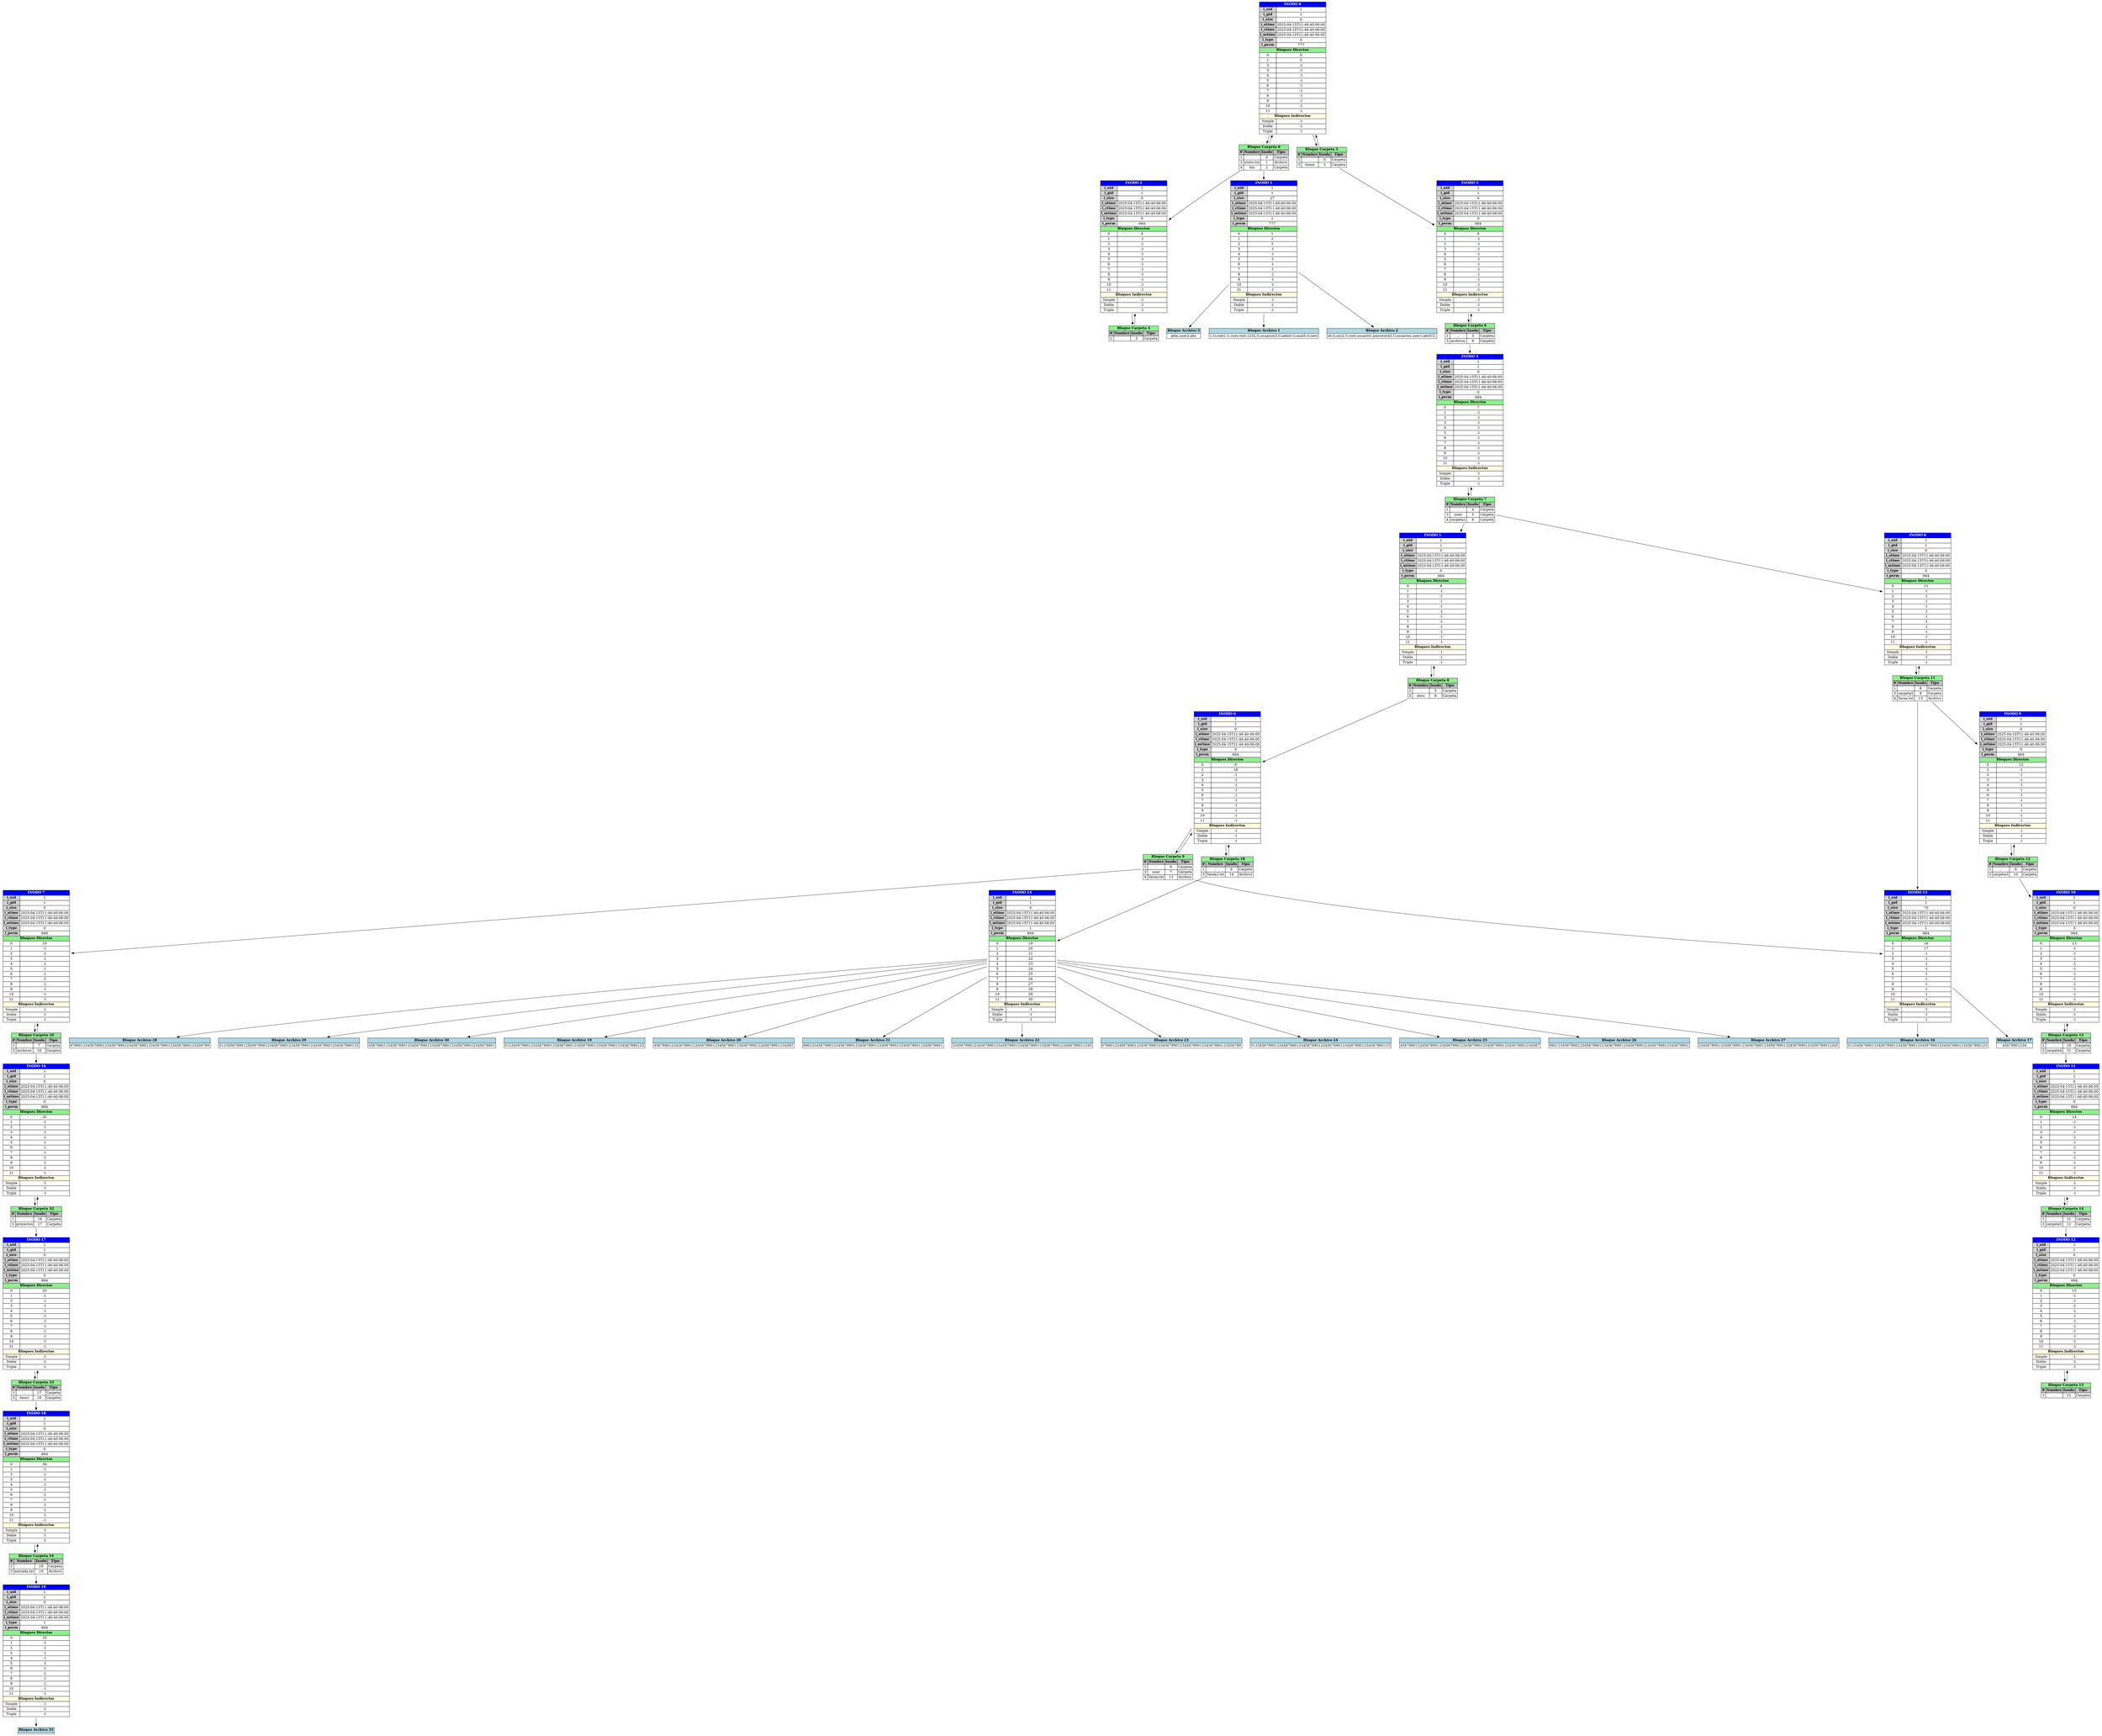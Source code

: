 digraph G {
		rankdir=TB; // Top to bottom layout
		node [shape=plaintext]
	inode0 [label=<
		<table border="0" cellborder="1" cellspacing="0">
			<tr><td colspan="2" bgcolor="blue"><font color="white"><b>INODO 0</b></font></td></tr>
			<tr><td bgcolor="lightgray"><b>i_uid</b></td><td>1</td></tr>
			<tr><td bgcolor="lightgray"><b>i_gid</b></td><td>1</td></tr>
			<tr><td bgcolor="lightgray"><b>i_size</b></td><td>0</td></tr>
			<tr><td bgcolor="lightgray"><b>i_atime</b></td><td>2025-04-15T11:46:40-06:00</td></tr>
			<tr><td bgcolor="lightgray"><b>i_ctime</b></td><td>2025-04-15T11:46:40-06:00</td></tr>
			<tr><td bgcolor="lightgray"><b>i_mtime</b></td><td>2025-04-15T11:46:40-06:00</td></tr>
			<tr><td bgcolor="lightgray"><b>i_type</b></td><td>0</td></tr>
			<tr><td bgcolor="lightgray"><b>i_perm</b></td><td>777</td></tr>
			<tr><td colspan="2" bgcolor="lightgreen"><b>Bloques Directos</b></td></tr>
	<tr><td>0</td><td>0</td></tr><tr><td>1</td><td>5</td></tr><tr><td>2</td><td>-1</td></tr><tr><td>3</td><td>-1</td></tr><tr><td>4</td><td>-1</td></tr><tr><td>5</td><td>-1</td></tr><tr><td>6</td><td>-1</td></tr><tr><td>7</td><td>-1</td></tr><tr><td>8</td><td>-1</td></tr><tr><td>9</td><td>-1</td></tr><tr><td>10</td><td>-1</td></tr><tr><td>11</td><td>-1</td></tr>
			<tr><td colspan="2" bgcolor="lightyellow"><b>Bloques Indirectos</b></td></tr>
			<tr><td>Simple</td><td>-1</td></tr>
			<tr><td>Doble</td><td>-1</td></tr>
			<tr><td>Triple</td><td>-1</td></tr>
		</table>>];
	inode1 [label=<
		<table border="0" cellborder="1" cellspacing="0">
			<tr><td colspan="2" bgcolor="blue"><font color="white"><b>INODO 1</b></font></td></tr>
			<tr><td bgcolor="lightgray"><b>i_uid</b></td><td>1</td></tr>
			<tr><td bgcolor="lightgray"><b>i_gid</b></td><td>1</td></tr>
			<tr><td bgcolor="lightgray"><b>i_size</b></td><td>27</td></tr>
			<tr><td bgcolor="lightgray"><b>i_atime</b></td><td>2025-04-15T11:46:40-06:00</td></tr>
			<tr><td bgcolor="lightgray"><b>i_ctime</b></td><td>2025-04-15T11:46:40-06:00</td></tr>
			<tr><td bgcolor="lightgray"><b>i_mtime</b></td><td>2025-04-15T11:46:40-06:00</td></tr>
			<tr><td bgcolor="lightgray"><b>i_type</b></td><td>1</td></tr>
			<tr><td bgcolor="lightgray"><b>i_perm</b></td><td>777</td></tr>
			<tr><td colspan="2" bgcolor="lightgreen"><b>Bloques Directos</b></td></tr>
	<tr><td>0</td><td>1</td></tr><tr><td>1</td><td>2</td></tr><tr><td>2</td><td>3</td></tr><tr><td>3</td><td>-1</td></tr><tr><td>4</td><td>-1</td></tr><tr><td>5</td><td>-1</td></tr><tr><td>6</td><td>-1</td></tr><tr><td>7</td><td>-1</td></tr><tr><td>8</td><td>-1</td></tr><tr><td>9</td><td>-1</td></tr><tr><td>10</td><td>-1</td></tr><tr><td>11</td><td>-1</td></tr>
			<tr><td colspan="2" bgcolor="lightyellow"><b>Bloques Indirectos</b></td></tr>
			<tr><td>Simple</td><td>-1</td></tr>
			<tr><td>Doble</td><td>-1</td></tr>
			<tr><td>Triple</td><td>-1</td></tr>
		</table>>];
	block1 [label=<
				<table border="0" cellborder="1" cellspacing="0">
					<tr><td bgcolor="lightblue"><b>Bloque Archivo 1</b></td></tr>
					<tr><td>1,G,root
1,U,root,root,123
2,G,usuarios
3,G,adm
0,G,mail
5,G,new</td></tr>
				</table>>];
			block2 [label=<
				<table border="0" cellborder="1" cellspacing="0">
					<tr><td bgcolor="lightblue"><b>Bloque Archivo 2</b></td></tr>
					<tr><td>s
6,G,sys
2,U,root,usuario1,password
3,U,usuarios,user1,abc
0,U,</td></tr>
				</table>>];
			block3 [label=<
				<table border="0" cellborder="1" cellspacing="0">
					<tr><td bgcolor="lightblue"><b>Bloque Archivo 3</b></td></tr>
					<tr><td>adm,user2,abc
</td></tr>
				</table>>];
			inode2 [label=<
		<table border="0" cellborder="1" cellspacing="0">
			<tr><td colspan="2" bgcolor="blue"><font color="white"><b>INODO 2</b></font></td></tr>
			<tr><td bgcolor="lightgray"><b>i_uid</b></td><td>1</td></tr>
			<tr><td bgcolor="lightgray"><b>i_gid</b></td><td>1</td></tr>
			<tr><td bgcolor="lightgray"><b>i_size</b></td><td>0</td></tr>
			<tr><td bgcolor="lightgray"><b>i_atime</b></td><td>2025-04-15T11:46:40-06:00</td></tr>
			<tr><td bgcolor="lightgray"><b>i_ctime</b></td><td>2025-04-15T11:46:40-06:00</td></tr>
			<tr><td bgcolor="lightgray"><b>i_mtime</b></td><td>2025-04-15T11:46:40-06:00</td></tr>
			<tr><td bgcolor="lightgray"><b>i_type</b></td><td>0</td></tr>
			<tr><td bgcolor="lightgray"><b>i_perm</b></td><td>664</td></tr>
			<tr><td colspan="2" bgcolor="lightgreen"><b>Bloques Directos</b></td></tr>
	<tr><td>0</td><td>4</td></tr><tr><td>1</td><td>-1</td></tr><tr><td>2</td><td>-1</td></tr><tr><td>3</td><td>-1</td></tr><tr><td>4</td><td>-1</td></tr><tr><td>5</td><td>-1</td></tr><tr><td>6</td><td>-1</td></tr><tr><td>7</td><td>-1</td></tr><tr><td>8</td><td>-1</td></tr><tr><td>9</td><td>-1</td></tr><tr><td>10</td><td>-1</td></tr><tr><td>11</td><td>-1</td></tr>
			<tr><td colspan="2" bgcolor="lightyellow"><b>Bloques Indirectos</b></td></tr>
			<tr><td>Simple</td><td>-1</td></tr>
			<tr><td>Doble</td><td>-1</td></tr>
			<tr><td>Triple</td><td>-1</td></tr>
		</table>>];
	block4 [label=<
				<table border="0" cellborder="1" cellspacing="0">
					<tr><td colspan="4" bgcolor="lightgreen"><b>Bloque Carpeta 4</b></td></tr>
					<tr>
						<td bgcolor="gray"><b>#</b></td>
						<td bgcolor="gray"><b>Nombre</b></td>
						<td bgcolor="gray"><b>Inodo</b></td>
						<td bgcolor="gray"><b>Tipo</b></td>
					</tr>
				
					<tr>
						<td>1</td>
						<td>.</td>
						<td>2</td>
						<td>Carpeta</td>
					</tr></table>>];
inode3 [label=<
		<table border="0" cellborder="1" cellspacing="0">
			<tr><td colspan="2" bgcolor="blue"><font color="white"><b>INODO 3</b></font></td></tr>
			<tr><td bgcolor="lightgray"><b>i_uid</b></td><td>1</td></tr>
			<tr><td bgcolor="lightgray"><b>i_gid</b></td><td>1</td></tr>
			<tr><td bgcolor="lightgray"><b>i_size</b></td><td>0</td></tr>
			<tr><td bgcolor="lightgray"><b>i_atime</b></td><td>2025-04-15T11:46:40-06:00</td></tr>
			<tr><td bgcolor="lightgray"><b>i_ctime</b></td><td>2025-04-15T11:46:40-06:00</td></tr>
			<tr><td bgcolor="lightgray"><b>i_mtime</b></td><td>2025-04-15T11:46:40-06:00</td></tr>
			<tr><td bgcolor="lightgray"><b>i_type</b></td><td>0</td></tr>
			<tr><td bgcolor="lightgray"><b>i_perm</b></td><td>664</td></tr>
			<tr><td colspan="2" bgcolor="lightgreen"><b>Bloques Directos</b></td></tr>
	<tr><td>0</td><td>6</td></tr><tr><td>1</td><td>-1</td></tr><tr><td>2</td><td>-1</td></tr><tr><td>3</td><td>-1</td></tr><tr><td>4</td><td>-1</td></tr><tr><td>5</td><td>-1</td></tr><tr><td>6</td><td>-1</td></tr><tr><td>7</td><td>-1</td></tr><tr><td>8</td><td>-1</td></tr><tr><td>9</td><td>-1</td></tr><tr><td>10</td><td>-1</td></tr><tr><td>11</td><td>-1</td></tr>
			<tr><td colspan="2" bgcolor="lightyellow"><b>Bloques Indirectos</b></td></tr>
			<tr><td>Simple</td><td>-1</td></tr>
			<tr><td>Doble</td><td>-1</td></tr>
			<tr><td>Triple</td><td>-1</td></tr>
		</table>>];
	inode4 [label=<
		<table border="0" cellborder="1" cellspacing="0">
			<tr><td colspan="2" bgcolor="blue"><font color="white"><b>INODO 4</b></font></td></tr>
			<tr><td bgcolor="lightgray"><b>i_uid</b></td><td>1</td></tr>
			<tr><td bgcolor="lightgray"><b>i_gid</b></td><td>1</td></tr>
			<tr><td bgcolor="lightgray"><b>i_size</b></td><td>0</td></tr>
			<tr><td bgcolor="lightgray"><b>i_atime</b></td><td>2025-04-15T11:46:40-06:00</td></tr>
			<tr><td bgcolor="lightgray"><b>i_ctime</b></td><td>2025-04-15T11:46:40-06:00</td></tr>
			<tr><td bgcolor="lightgray"><b>i_mtime</b></td><td>2025-04-15T11:46:40-06:00</td></tr>
			<tr><td bgcolor="lightgray"><b>i_type</b></td><td>0</td></tr>
			<tr><td bgcolor="lightgray"><b>i_perm</b></td><td>664</td></tr>
			<tr><td colspan="2" bgcolor="lightgreen"><b>Bloques Directos</b></td></tr>
	<tr><td>0</td><td>7</td></tr><tr><td>1</td><td>-1</td></tr><tr><td>2</td><td>-1</td></tr><tr><td>3</td><td>-1</td></tr><tr><td>4</td><td>-1</td></tr><tr><td>5</td><td>-1</td></tr><tr><td>6</td><td>-1</td></tr><tr><td>7</td><td>-1</td></tr><tr><td>8</td><td>-1</td></tr><tr><td>9</td><td>-1</td></tr><tr><td>10</td><td>-1</td></tr><tr><td>11</td><td>-1</td></tr>
			<tr><td colspan="2" bgcolor="lightyellow"><b>Bloques Indirectos</b></td></tr>
			<tr><td>Simple</td><td>-1</td></tr>
			<tr><td>Doble</td><td>-1</td></tr>
			<tr><td>Triple</td><td>-1</td></tr>
		</table>>];
	inode5 [label=<
		<table border="0" cellborder="1" cellspacing="0">
			<tr><td colspan="2" bgcolor="blue"><font color="white"><b>INODO 5</b></font></td></tr>
			<tr><td bgcolor="lightgray"><b>i_uid</b></td><td>1</td></tr>
			<tr><td bgcolor="lightgray"><b>i_gid</b></td><td>1</td></tr>
			<tr><td bgcolor="lightgray"><b>i_size</b></td><td>0</td></tr>
			<tr><td bgcolor="lightgray"><b>i_atime</b></td><td>2025-04-15T11:46:40-06:00</td></tr>
			<tr><td bgcolor="lightgray"><b>i_ctime</b></td><td>2025-04-15T11:46:40-06:00</td></tr>
			<tr><td bgcolor="lightgray"><b>i_mtime</b></td><td>2025-04-15T11:46:40-06:00</td></tr>
			<tr><td bgcolor="lightgray"><b>i_type</b></td><td>0</td></tr>
			<tr><td bgcolor="lightgray"><b>i_perm</b></td><td>664</td></tr>
			<tr><td colspan="2" bgcolor="lightgreen"><b>Bloques Directos</b></td></tr>
	<tr><td>0</td><td>8</td></tr><tr><td>1</td><td>-1</td></tr><tr><td>2</td><td>-1</td></tr><tr><td>3</td><td>-1</td></tr><tr><td>4</td><td>-1</td></tr><tr><td>5</td><td>-1</td></tr><tr><td>6</td><td>-1</td></tr><tr><td>7</td><td>-1</td></tr><tr><td>8</td><td>-1</td></tr><tr><td>9</td><td>-1</td></tr><tr><td>10</td><td>-1</td></tr><tr><td>11</td><td>-1</td></tr>
			<tr><td colspan="2" bgcolor="lightyellow"><b>Bloques Indirectos</b></td></tr>
			<tr><td>Simple</td><td>-1</td></tr>
			<tr><td>Doble</td><td>-1</td></tr>
			<tr><td>Triple</td><td>-1</td></tr>
		</table>>];
	inode6 [label=<
		<table border="0" cellborder="1" cellspacing="0">
			<tr><td colspan="2" bgcolor="blue"><font color="white"><b>INODO 6</b></font></td></tr>
			<tr><td bgcolor="lightgray"><b>i_uid</b></td><td>1</td></tr>
			<tr><td bgcolor="lightgray"><b>i_gid</b></td><td>1</td></tr>
			<tr><td bgcolor="lightgray"><b>i_size</b></td><td>0</td></tr>
			<tr><td bgcolor="lightgray"><b>i_atime</b></td><td>2025-04-15T11:46:40-06:00</td></tr>
			<tr><td bgcolor="lightgray"><b>i_ctime</b></td><td>2025-04-15T11:46:40-06:00</td></tr>
			<tr><td bgcolor="lightgray"><b>i_mtime</b></td><td>2025-04-15T11:46:40-06:00</td></tr>
			<tr><td bgcolor="lightgray"><b>i_type</b></td><td>0</td></tr>
			<tr><td bgcolor="lightgray"><b>i_perm</b></td><td>664</td></tr>
			<tr><td colspan="2" bgcolor="lightgreen"><b>Bloques Directos</b></td></tr>
	<tr><td>0</td><td>9</td></tr><tr><td>1</td><td>18</td></tr><tr><td>2</td><td>-1</td></tr><tr><td>3</td><td>-1</td></tr><tr><td>4</td><td>-1</td></tr><tr><td>5</td><td>-1</td></tr><tr><td>6</td><td>-1</td></tr><tr><td>7</td><td>-1</td></tr><tr><td>8</td><td>-1</td></tr><tr><td>9</td><td>-1</td></tr><tr><td>10</td><td>-1</td></tr><tr><td>11</td><td>-1</td></tr>
			<tr><td colspan="2" bgcolor="lightyellow"><b>Bloques Indirectos</b></td></tr>
			<tr><td>Simple</td><td>-1</td></tr>
			<tr><td>Doble</td><td>-1</td></tr>
			<tr><td>Triple</td><td>-1</td></tr>
		</table>>];
	inode7 [label=<
		<table border="0" cellborder="1" cellspacing="0">
			<tr><td colspan="2" bgcolor="blue"><font color="white"><b>INODO 7</b></font></td></tr>
			<tr><td bgcolor="lightgray"><b>i_uid</b></td><td>1</td></tr>
			<tr><td bgcolor="lightgray"><b>i_gid</b></td><td>1</td></tr>
			<tr><td bgcolor="lightgray"><b>i_size</b></td><td>0</td></tr>
			<tr><td bgcolor="lightgray"><b>i_atime</b></td><td>2025-04-15T11:46:40-06:00</td></tr>
			<tr><td bgcolor="lightgray"><b>i_ctime</b></td><td>2025-04-15T11:46:40-06:00</td></tr>
			<tr><td bgcolor="lightgray"><b>i_mtime</b></td><td>2025-04-15T11:46:40-06:00</td></tr>
			<tr><td bgcolor="lightgray"><b>i_type</b></td><td>0</td></tr>
			<tr><td bgcolor="lightgray"><b>i_perm</b></td><td>664</td></tr>
			<tr><td colspan="2" bgcolor="lightgreen"><b>Bloques Directos</b></td></tr>
	<tr><td>0</td><td>10</td></tr><tr><td>1</td><td>-1</td></tr><tr><td>2</td><td>-1</td></tr><tr><td>3</td><td>-1</td></tr><tr><td>4</td><td>-1</td></tr><tr><td>5</td><td>-1</td></tr><tr><td>6</td><td>-1</td></tr><tr><td>7</td><td>-1</td></tr><tr><td>8</td><td>-1</td></tr><tr><td>9</td><td>-1</td></tr><tr><td>10</td><td>-1</td></tr><tr><td>11</td><td>-1</td></tr>
			<tr><td colspan="2" bgcolor="lightyellow"><b>Bloques Indirectos</b></td></tr>
			<tr><td>Simple</td><td>-1</td></tr>
			<tr><td>Doble</td><td>-1</td></tr>
			<tr><td>Triple</td><td>-1</td></tr>
		</table>>];
	inode16 [label=<
		<table border="0" cellborder="1" cellspacing="0">
			<tr><td colspan="2" bgcolor="blue"><font color="white"><b>INODO 16</b></font></td></tr>
			<tr><td bgcolor="lightgray"><b>i_uid</b></td><td>1</td></tr>
			<tr><td bgcolor="lightgray"><b>i_gid</b></td><td>1</td></tr>
			<tr><td bgcolor="lightgray"><b>i_size</b></td><td>0</td></tr>
			<tr><td bgcolor="lightgray"><b>i_atime</b></td><td>2025-04-15T11:46:40-06:00</td></tr>
			<tr><td bgcolor="lightgray"><b>i_ctime</b></td><td>2025-04-15T11:46:40-06:00</td></tr>
			<tr><td bgcolor="lightgray"><b>i_mtime</b></td><td>2025-04-15T11:46:40-06:00</td></tr>
			<tr><td bgcolor="lightgray"><b>i_type</b></td><td>0</td></tr>
			<tr><td bgcolor="lightgray"><b>i_perm</b></td><td>664</td></tr>
			<tr><td colspan="2" bgcolor="lightgreen"><b>Bloques Directos</b></td></tr>
	<tr><td>0</td><td>32</td></tr><tr><td>1</td><td>-1</td></tr><tr><td>2</td><td>-1</td></tr><tr><td>3</td><td>-1</td></tr><tr><td>4</td><td>-1</td></tr><tr><td>5</td><td>-1</td></tr><tr><td>6</td><td>-1</td></tr><tr><td>7</td><td>-1</td></tr><tr><td>8</td><td>-1</td></tr><tr><td>9</td><td>-1</td></tr><tr><td>10</td><td>-1</td></tr><tr><td>11</td><td>-1</td></tr>
			<tr><td colspan="2" bgcolor="lightyellow"><b>Bloques Indirectos</b></td></tr>
			<tr><td>Simple</td><td>-1</td></tr>
			<tr><td>Doble</td><td>-1</td></tr>
			<tr><td>Triple</td><td>-1</td></tr>
		</table>>];
	inode17 [label=<
		<table border="0" cellborder="1" cellspacing="0">
			<tr><td colspan="2" bgcolor="blue"><font color="white"><b>INODO 17</b></font></td></tr>
			<tr><td bgcolor="lightgray"><b>i_uid</b></td><td>1</td></tr>
			<tr><td bgcolor="lightgray"><b>i_gid</b></td><td>1</td></tr>
			<tr><td bgcolor="lightgray"><b>i_size</b></td><td>0</td></tr>
			<tr><td bgcolor="lightgray"><b>i_atime</b></td><td>2025-04-15T11:46:40-06:00</td></tr>
			<tr><td bgcolor="lightgray"><b>i_ctime</b></td><td>2025-04-15T11:46:40-06:00</td></tr>
			<tr><td bgcolor="lightgray"><b>i_mtime</b></td><td>2025-04-15T11:46:40-06:00</td></tr>
			<tr><td bgcolor="lightgray"><b>i_type</b></td><td>0</td></tr>
			<tr><td bgcolor="lightgray"><b>i_perm</b></td><td>664</td></tr>
			<tr><td colspan="2" bgcolor="lightgreen"><b>Bloques Directos</b></td></tr>
	<tr><td>0</td><td>33</td></tr><tr><td>1</td><td>-1</td></tr><tr><td>2</td><td>-1</td></tr><tr><td>3</td><td>-1</td></tr><tr><td>4</td><td>-1</td></tr><tr><td>5</td><td>-1</td></tr><tr><td>6</td><td>-1</td></tr><tr><td>7</td><td>-1</td></tr><tr><td>8</td><td>-1</td></tr><tr><td>9</td><td>-1</td></tr><tr><td>10</td><td>-1</td></tr><tr><td>11</td><td>-1</td></tr>
			<tr><td colspan="2" bgcolor="lightyellow"><b>Bloques Indirectos</b></td></tr>
			<tr><td>Simple</td><td>-1</td></tr>
			<tr><td>Doble</td><td>-1</td></tr>
			<tr><td>Triple</td><td>-1</td></tr>
		</table>>];
	inode18 [label=<
		<table border="0" cellborder="1" cellspacing="0">
			<tr><td colspan="2" bgcolor="blue"><font color="white"><b>INODO 18</b></font></td></tr>
			<tr><td bgcolor="lightgray"><b>i_uid</b></td><td>1</td></tr>
			<tr><td bgcolor="lightgray"><b>i_gid</b></td><td>1</td></tr>
			<tr><td bgcolor="lightgray"><b>i_size</b></td><td>0</td></tr>
			<tr><td bgcolor="lightgray"><b>i_atime</b></td><td>2025-04-15T11:46:40-06:00</td></tr>
			<tr><td bgcolor="lightgray"><b>i_ctime</b></td><td>2025-04-15T11:46:40-06:00</td></tr>
			<tr><td bgcolor="lightgray"><b>i_mtime</b></td><td>2025-04-15T11:46:40-06:00</td></tr>
			<tr><td bgcolor="lightgray"><b>i_type</b></td><td>0</td></tr>
			<tr><td bgcolor="lightgray"><b>i_perm</b></td><td>664</td></tr>
			<tr><td colspan="2" bgcolor="lightgreen"><b>Bloques Directos</b></td></tr>
	<tr><td>0</td><td>34</td></tr><tr><td>1</td><td>-1</td></tr><tr><td>2</td><td>-1</td></tr><tr><td>3</td><td>-1</td></tr><tr><td>4</td><td>-1</td></tr><tr><td>5</td><td>-1</td></tr><tr><td>6</td><td>-1</td></tr><tr><td>7</td><td>-1</td></tr><tr><td>8</td><td>-1</td></tr><tr><td>9</td><td>-1</td></tr><tr><td>10</td><td>-1</td></tr><tr><td>11</td><td>-1</td></tr>
			<tr><td colspan="2" bgcolor="lightyellow"><b>Bloques Indirectos</b></td></tr>
			<tr><td>Simple</td><td>-1</td></tr>
			<tr><td>Doble</td><td>-1</td></tr>
			<tr><td>Triple</td><td>-1</td></tr>
		</table>>];
	inode19 [label=<
		<table border="0" cellborder="1" cellspacing="0">
			<tr><td colspan="2" bgcolor="blue"><font color="white"><b>INODO 19</b></font></td></tr>
			<tr><td bgcolor="lightgray"><b>i_uid</b></td><td>1</td></tr>
			<tr><td bgcolor="lightgray"><b>i_gid</b></td><td>1</td></tr>
			<tr><td bgcolor="lightgray"><b>i_size</b></td><td>0</td></tr>
			<tr><td bgcolor="lightgray"><b>i_atime</b></td><td>2025-04-15T11:46:40-06:00</td></tr>
			<tr><td bgcolor="lightgray"><b>i_ctime</b></td><td>2025-04-15T11:46:40-06:00</td></tr>
			<tr><td bgcolor="lightgray"><b>i_mtime</b></td><td>2025-04-15T11:46:40-06:00</td></tr>
			<tr><td bgcolor="lightgray"><b>i_type</b></td><td>1</td></tr>
			<tr><td bgcolor="lightgray"><b>i_perm</b></td><td>664</td></tr>
			<tr><td colspan="2" bgcolor="lightgreen"><b>Bloques Directos</b></td></tr>
	<tr><td>0</td><td>35</td></tr><tr><td>1</td><td>-1</td></tr><tr><td>2</td><td>-1</td></tr><tr><td>3</td><td>-1</td></tr><tr><td>4</td><td>-1</td></tr><tr><td>5</td><td>-1</td></tr><tr><td>6</td><td>-1</td></tr><tr><td>7</td><td>-1</td></tr><tr><td>8</td><td>-1</td></tr><tr><td>9</td><td>-1</td></tr><tr><td>10</td><td>-1</td></tr><tr><td>11</td><td>-1</td></tr>
			<tr><td colspan="2" bgcolor="lightyellow"><b>Bloques Indirectos</b></td></tr>
			<tr><td>Simple</td><td>-1</td></tr>
			<tr><td>Doble</td><td>-1</td></tr>
			<tr><td>Triple</td><td>-1</td></tr>
		</table>>];
	block35 [label=<
				<table border="0" cellborder="1" cellspacing="0">
					<tr><td bgcolor="lightblue"><b>Bloque Archivo 35</b></td></tr>
					<tr><td></td></tr>
				</table>>];
			block34 [label=<
				<table border="0" cellborder="1" cellspacing="0">
					<tr><td colspan="4" bgcolor="lightgreen"><b>Bloque Carpeta 34</b></td></tr>
					<tr>
						<td bgcolor="gray"><b>#</b></td>
						<td bgcolor="gray"><b>Nombre</b></td>
						<td bgcolor="gray"><b>Inodo</b></td>
						<td bgcolor="gray"><b>Tipo</b></td>
					</tr>
				
					<tr>
						<td>1</td>
						<td>.</td>
						<td>18</td>
						<td>Carpeta</td>
					</tr>
					<tr>
						<td>3</td>
						<td>entrada.txt</td>
						<td>19</td>
						<td>Archivo</td>
					</tr></table>>];
inode19 -> block35 [color=black];
block33 [label=<
				<table border="0" cellborder="1" cellspacing="0">
					<tr><td colspan="4" bgcolor="lightgreen"><b>Bloque Carpeta 33</b></td></tr>
					<tr>
						<td bgcolor="gray"><b>#</b></td>
						<td bgcolor="gray"><b>Nombre</b></td>
						<td bgcolor="gray"><b>Inodo</b></td>
						<td bgcolor="gray"><b>Tipo</b></td>
					</tr>
				
					<tr>
						<td>1</td>
						<td>.</td>
						<td>17</td>
						<td>Carpeta</td>
					</tr>
					<tr>
						<td>3</td>
						<td>fase1</td>
						<td>18</td>
						<td>Carpeta</td>
					</tr></table>>];
block34 -> inode18 [color=black];
block34 -> inode19 [color=black];
inode18 -> block34 [color=black];
block32 [label=<
				<table border="0" cellborder="1" cellspacing="0">
					<tr><td colspan="4" bgcolor="lightgreen"><b>Bloque Carpeta 32</b></td></tr>
					<tr>
						<td bgcolor="gray"><b>#</b></td>
						<td bgcolor="gray"><b>Nombre</b></td>
						<td bgcolor="gray"><b>Inodo</b></td>
						<td bgcolor="gray"><b>Tipo</b></td>
					</tr>
				
					<tr>
						<td>1</td>
						<td>.</td>
						<td>16</td>
						<td>Carpeta</td>
					</tr>
					<tr>
						<td>3</td>
						<td>proyectos</td>
						<td>17</td>
						<td>Carpeta</td>
					</tr></table>>];
block33 -> inode17 [color=black];
block33 -> inode18 [color=black];
inode17 -> block33 [color=black];
block10 [label=<
				<table border="0" cellborder="1" cellspacing="0">
					<tr><td colspan="4" bgcolor="lightgreen"><b>Bloque Carpeta 10</b></td></tr>
					<tr>
						<td bgcolor="gray"><b>#</b></td>
						<td bgcolor="gray"><b>Nombre</b></td>
						<td bgcolor="gray"><b>Inodo</b></td>
						<td bgcolor="gray"><b>Tipo</b></td>
					</tr>
				
					<tr>
						<td>1</td>
						<td>.</td>
						<td>7</td>
						<td>Carpeta</td>
					</tr>
					<tr>
						<td>3</td>
						<td>archivos</td>
						<td>16</td>
						<td>Carpeta</td>
					</tr></table>>];
block32 -> inode16 [color=black];
block32 -> inode17 [color=black];
inode16 -> block32 [color=black];
inode13 [label=<
		<table border="0" cellborder="1" cellspacing="0">
			<tr><td colspan="2" bgcolor="blue"><font color="white"><b>INODO 13</b></font></td></tr>
			<tr><td bgcolor="lightgray"><b>i_uid</b></td><td>1</td></tr>
			<tr><td bgcolor="lightgray"><b>i_gid</b></td><td>1</td></tr>
			<tr><td bgcolor="lightgray"><b>i_size</b></td><td>75</td></tr>
			<tr><td bgcolor="lightgray"><b>i_atime</b></td><td>2025-04-15T11:46:40-06:00</td></tr>
			<tr><td bgcolor="lightgray"><b>i_ctime</b></td><td>2025-04-15T11:46:40-06:00</td></tr>
			<tr><td bgcolor="lightgray"><b>i_mtime</b></td><td>2025-04-15T11:46:40-06:00</td></tr>
			<tr><td bgcolor="lightgray"><b>i_type</b></td><td>1</td></tr>
			<tr><td bgcolor="lightgray"><b>i_perm</b></td><td>664</td></tr>
			<tr><td colspan="2" bgcolor="lightgreen"><b>Bloques Directos</b></td></tr>
	<tr><td>0</td><td>16</td></tr><tr><td>1</td><td>17</td></tr><tr><td>2</td><td>-1</td></tr><tr><td>3</td><td>-1</td></tr><tr><td>4</td><td>-1</td></tr><tr><td>5</td><td>-1</td></tr><tr><td>6</td><td>-1</td></tr><tr><td>7</td><td>-1</td></tr><tr><td>8</td><td>-1</td></tr><tr><td>9</td><td>-1</td></tr><tr><td>10</td><td>-1</td></tr><tr><td>11</td><td>-1</td></tr>
			<tr><td colspan="2" bgcolor="lightyellow"><b>Bloques Indirectos</b></td></tr>
			<tr><td>Simple</td><td>-1</td></tr>
			<tr><td>Doble</td><td>-1</td></tr>
			<tr><td>Triple</td><td>-1</td></tr>
		</table>>];
	block16 [label=<
				<table border="0" cellborder="1" cellspacing="0">
					<tr><td bgcolor="lightblue"><b>Bloque Archivo 16</b></td></tr>
					<tr><td>0123456789012345678901234567890123456789012345678901234567890123</td></tr>
				</table>>];
			block17 [label=<
				<table border="0" cellborder="1" cellspacing="0">
					<tr><td bgcolor="lightblue"><b>Bloque Archivo 17</b></td></tr>
					<tr><td>45678901234</td></tr>
				</table>>];
			inode14 [label=<
		<table border="0" cellborder="1" cellspacing="0">
			<tr><td colspan="2" bgcolor="blue"><font color="white"><b>INODO 14</b></font></td></tr>
			<tr><td bgcolor="lightgray"><b>i_uid</b></td><td>1</td></tr>
			<tr><td bgcolor="lightgray"><b>i_gid</b></td><td>1</td></tr>
			<tr><td bgcolor="lightgray"><b>i_size</b></td><td>0</td></tr>
			<tr><td bgcolor="lightgray"><b>i_atime</b></td><td>2025-04-15T11:46:40-06:00</td></tr>
			<tr><td bgcolor="lightgray"><b>i_ctime</b></td><td>2025-04-15T11:46:40-06:00</td></tr>
			<tr><td bgcolor="lightgray"><b>i_mtime</b></td><td>2025-04-15T11:46:40-06:00</td></tr>
			<tr><td bgcolor="lightgray"><b>i_type</b></td><td>1</td></tr>
			<tr><td bgcolor="lightgray"><b>i_perm</b></td><td>664</td></tr>
			<tr><td colspan="2" bgcolor="lightgreen"><b>Bloques Directos</b></td></tr>
	<tr><td>0</td><td>19</td></tr><tr><td>1</td><td>20</td></tr><tr><td>2</td><td>21</td></tr><tr><td>3</td><td>22</td></tr><tr><td>4</td><td>23</td></tr><tr><td>5</td><td>24</td></tr><tr><td>6</td><td>25</td></tr><tr><td>7</td><td>26</td></tr><tr><td>8</td><td>27</td></tr><tr><td>9</td><td>28</td></tr><tr><td>10</td><td>29</td></tr><tr><td>11</td><td>30</td></tr>
			<tr><td colspan="2" bgcolor="lightyellow"><b>Bloques Indirectos</b></td></tr>
			<tr><td>Simple</td><td>-1</td></tr>
			<tr><td>Doble</td><td>-1</td></tr>
			<tr><td>Triple</td><td>-1</td></tr>
		</table>>];
	block19 [label=<
				<table border="0" cellborder="1" cellspacing="0">
					<tr><td bgcolor="lightblue"><b>Bloque Archivo 19</b></td></tr>
					<tr><td>0123456789012345678901234567890123456789012345678901234567890123</td></tr>
				</table>>];
			block20 [label=<
				<table border="0" cellborder="1" cellspacing="0">
					<tr><td bgcolor="lightblue"><b>Bloque Archivo 20</b></td></tr>
					<tr><td>4567890123456789012345678901234567890123456789012345678901234567</td></tr>
				</table>>];
			block21 [label=<
				<table border="0" cellborder="1" cellspacing="0">
					<tr><td bgcolor="lightblue"><b>Bloque Archivo 21</b></td></tr>
					<tr><td>8901234567890123456789012345678901234567890123456789012345678901</td></tr>
				</table>>];
			block22 [label=<
				<table border="0" cellborder="1" cellspacing="0">
					<tr><td bgcolor="lightblue"><b>Bloque Archivo 22</b></td></tr>
					<tr><td>2345678901234567890123456789012345678901234567890123456789012345</td></tr>
				</table>>];
			block23 [label=<
				<table border="0" cellborder="1" cellspacing="0">
					<tr><td bgcolor="lightblue"><b>Bloque Archivo 23</b></td></tr>
					<tr><td>6789012345678901234567890123456789012345678901234567890123456789</td></tr>
				</table>>];
			block24 [label=<
				<table border="0" cellborder="1" cellspacing="0">
					<tr><td bgcolor="lightblue"><b>Bloque Archivo 24</b></td></tr>
					<tr><td>0123456789012345678901234567890123456789012345678901234567890123</td></tr>
				</table>>];
			block25 [label=<
				<table border="0" cellborder="1" cellspacing="0">
					<tr><td bgcolor="lightblue"><b>Bloque Archivo 25</b></td></tr>
					<tr><td>4567890123456789012345678901234567890123456789012345678901234567</td></tr>
				</table>>];
			block26 [label=<
				<table border="0" cellborder="1" cellspacing="0">
					<tr><td bgcolor="lightblue"><b>Bloque Archivo 26</b></td></tr>
					<tr><td>8901234567890123456789012345678901234567890123456789012345678901</td></tr>
				</table>>];
			block27 [label=<
				<table border="0" cellborder="1" cellspacing="0">
					<tr><td bgcolor="lightblue"><b>Bloque Archivo 27</b></td></tr>
					<tr><td>2345678901234567890123456789012345678901234567890123456789012345</td></tr>
				</table>>];
			block28 [label=<
				<table border="0" cellborder="1" cellspacing="0">
					<tr><td bgcolor="lightblue"><b>Bloque Archivo 28</b></td></tr>
					<tr><td>6789012345678901234567890123456789012345678901234567890123456789</td></tr>
				</table>>];
			block29 [label=<
				<table border="0" cellborder="1" cellspacing="0">
					<tr><td bgcolor="lightblue"><b>Bloque Archivo 29</b></td></tr>
					<tr><td>0123456789012345678901234567890123456789012345678901234567890123</td></tr>
				</table>>];
			block30 [label=<
				<table border="0" cellborder="1" cellspacing="0">
					<tr><td bgcolor="lightblue"><b>Bloque Archivo 30</b></td></tr>
					<tr><td>4567890123456789012345678901234567890123456789012345678901</td></tr>
				</table>>];
			block9 [label=<
				<table border="0" cellborder="1" cellspacing="0">
					<tr><td colspan="4" bgcolor="lightgreen"><b>Bloque Carpeta 9</b></td></tr>
					<tr>
						<td bgcolor="gray"><b>#</b></td>
						<td bgcolor="gray"><b>Nombre</b></td>
						<td bgcolor="gray"><b>Inodo</b></td>
						<td bgcolor="gray"><b>Tipo</b></td>
					</tr>
				
					<tr>
						<td>1</td>
						<td>.</td>
						<td>6</td>
						<td>Carpeta</td>
					</tr>
					<tr>
						<td>3</td>
						<td>usac</td>
						<td>7</td>
						<td>Carpeta</td>
					</tr>
					<tr>
						<td>4</td>
						<td>Tarea.txt</td>
						<td>13</td>
						<td>Archivo</td>
					</tr></table>>];
block18 [label=<
				<table border="0" cellborder="1" cellspacing="0">
					<tr><td colspan="4" bgcolor="lightgreen"><b>Bloque Carpeta 18</b></td></tr>
					<tr>
						<td bgcolor="gray"><b>#</b></td>
						<td bgcolor="gray"><b>Nombre</b></td>
						<td bgcolor="gray"><b>Inodo</b></td>
						<td bgcolor="gray"><b>Tipo</b></td>
					</tr>
				
					<tr>
						<td>1</td>
						<td>.</td>
						<td>6</td>
						<td>Carpeta</td>
					</tr>
					<tr>
						<td>3</td>
						<td>Tarea2.txt</td>
						<td>14</td>
						<td>Archivo</td>
					</tr></table>>];
block10 -> inode7 [color=black];
block10 -> inode16 [color=black];
inode7 -> block10 [color=black];
inode13 -> block16 [color=black];
inode13 -> block17 [color=black];
inode14 -> block19 [color=black];
inode14 -> block20 [color=black];
inode14 -> block21 [color=black];
inode14 -> block22 [color=black];
inode14 -> block23 [color=black];
inode14 -> block24 [color=black];
inode14 -> block25 [color=black];
inode14 -> block26 [color=black];
inode14 -> block27 [color=black];
inode14 -> block28 [color=black];
inode14 -> block29 [color=black];
inode14 -> block30 [color=black];
block8 [label=<
				<table border="0" cellborder="1" cellspacing="0">
					<tr><td colspan="4" bgcolor="lightgreen"><b>Bloque Carpeta 8</b></td></tr>
					<tr>
						<td bgcolor="gray"><b>#</b></td>
						<td bgcolor="gray"><b>Nombre</b></td>
						<td bgcolor="gray"><b>Inodo</b></td>
						<td bgcolor="gray"><b>Tipo</b></td>
					</tr>
				
					<tr>
						<td>1</td>
						<td>.</td>
						<td>5</td>
						<td>Carpeta</td>
					</tr>
					<tr>
						<td>3</td>
						<td>docs</td>
						<td>6</td>
						<td>Carpeta</td>
					</tr></table>>];
block9 -> inode6 [color=black];
block9 -> inode7 [color=black];
block9 -> inode13 [color=black];
inode6 -> block9 [color=black];
block18 -> inode6 [color=black];
block18 -> inode14 [color=black];
inode6 -> block18 [color=black];
inode8 [label=<
		<table border="0" cellborder="1" cellspacing="0">
			<tr><td colspan="2" bgcolor="blue"><font color="white"><b>INODO 8</b></font></td></tr>
			<tr><td bgcolor="lightgray"><b>i_uid</b></td><td>1</td></tr>
			<tr><td bgcolor="lightgray"><b>i_gid</b></td><td>1</td></tr>
			<tr><td bgcolor="lightgray"><b>i_size</b></td><td>0</td></tr>
			<tr><td bgcolor="lightgray"><b>i_atime</b></td><td>2025-04-15T11:46:40-06:00</td></tr>
			<tr><td bgcolor="lightgray"><b>i_ctime</b></td><td>2025-04-15T11:46:40-06:00</td></tr>
			<tr><td bgcolor="lightgray"><b>i_mtime</b></td><td>2025-04-15T11:46:40-06:00</td></tr>
			<tr><td bgcolor="lightgray"><b>i_type</b></td><td>0</td></tr>
			<tr><td bgcolor="lightgray"><b>i_perm</b></td><td>664</td></tr>
			<tr><td colspan="2" bgcolor="lightgreen"><b>Bloques Directos</b></td></tr>
	<tr><td>0</td><td>11</td></tr><tr><td>1</td><td>-1</td></tr><tr><td>2</td><td>-1</td></tr><tr><td>3</td><td>-1</td></tr><tr><td>4</td><td>-1</td></tr><tr><td>5</td><td>-1</td></tr><tr><td>6</td><td>-1</td></tr><tr><td>7</td><td>-1</td></tr><tr><td>8</td><td>-1</td></tr><tr><td>9</td><td>-1</td></tr><tr><td>10</td><td>-1</td></tr><tr><td>11</td><td>-1</td></tr>
			<tr><td colspan="2" bgcolor="lightyellow"><b>Bloques Indirectos</b></td></tr>
			<tr><td>Simple</td><td>-1</td></tr>
			<tr><td>Doble</td><td>-1</td></tr>
			<tr><td>Triple</td><td>-1</td></tr>
		</table>>];
	inode9 [label=<
		<table border="0" cellborder="1" cellspacing="0">
			<tr><td colspan="2" bgcolor="blue"><font color="white"><b>INODO 9</b></font></td></tr>
			<tr><td bgcolor="lightgray"><b>i_uid</b></td><td>1</td></tr>
			<tr><td bgcolor="lightgray"><b>i_gid</b></td><td>1</td></tr>
			<tr><td bgcolor="lightgray"><b>i_size</b></td><td>0</td></tr>
			<tr><td bgcolor="lightgray"><b>i_atime</b></td><td>2025-04-15T11:46:40-06:00</td></tr>
			<tr><td bgcolor="lightgray"><b>i_ctime</b></td><td>2025-04-15T11:46:40-06:00</td></tr>
			<tr><td bgcolor="lightgray"><b>i_mtime</b></td><td>2025-04-15T11:46:40-06:00</td></tr>
			<tr><td bgcolor="lightgray"><b>i_type</b></td><td>0</td></tr>
			<tr><td bgcolor="lightgray"><b>i_perm</b></td><td>664</td></tr>
			<tr><td colspan="2" bgcolor="lightgreen"><b>Bloques Directos</b></td></tr>
	<tr><td>0</td><td>12</td></tr><tr><td>1</td><td>-1</td></tr><tr><td>2</td><td>-1</td></tr><tr><td>3</td><td>-1</td></tr><tr><td>4</td><td>-1</td></tr><tr><td>5</td><td>-1</td></tr><tr><td>6</td><td>-1</td></tr><tr><td>7</td><td>-1</td></tr><tr><td>8</td><td>-1</td></tr><tr><td>9</td><td>-1</td></tr><tr><td>10</td><td>-1</td></tr><tr><td>11</td><td>-1</td></tr>
			<tr><td colspan="2" bgcolor="lightyellow"><b>Bloques Indirectos</b></td></tr>
			<tr><td>Simple</td><td>-1</td></tr>
			<tr><td>Doble</td><td>-1</td></tr>
			<tr><td>Triple</td><td>-1</td></tr>
		</table>>];
	inode10 [label=<
		<table border="0" cellborder="1" cellspacing="0">
			<tr><td colspan="2" bgcolor="blue"><font color="white"><b>INODO 10</b></font></td></tr>
			<tr><td bgcolor="lightgray"><b>i_uid</b></td><td>1</td></tr>
			<tr><td bgcolor="lightgray"><b>i_gid</b></td><td>1</td></tr>
			<tr><td bgcolor="lightgray"><b>i_size</b></td><td>0</td></tr>
			<tr><td bgcolor="lightgray"><b>i_atime</b></td><td>2025-04-15T11:46:40-06:00</td></tr>
			<tr><td bgcolor="lightgray"><b>i_ctime</b></td><td>2025-04-15T11:46:40-06:00</td></tr>
			<tr><td bgcolor="lightgray"><b>i_mtime</b></td><td>2025-04-15T11:46:40-06:00</td></tr>
			<tr><td bgcolor="lightgray"><b>i_type</b></td><td>0</td></tr>
			<tr><td bgcolor="lightgray"><b>i_perm</b></td><td>664</td></tr>
			<tr><td colspan="2" bgcolor="lightgreen"><b>Bloques Directos</b></td></tr>
	<tr><td>0</td><td>13</td></tr><tr><td>1</td><td>-1</td></tr><tr><td>2</td><td>-1</td></tr><tr><td>3</td><td>-1</td></tr><tr><td>4</td><td>-1</td></tr><tr><td>5</td><td>-1</td></tr><tr><td>6</td><td>-1</td></tr><tr><td>7</td><td>-1</td></tr><tr><td>8</td><td>-1</td></tr><tr><td>9</td><td>-1</td></tr><tr><td>10</td><td>-1</td></tr><tr><td>11</td><td>-1</td></tr>
			<tr><td colspan="2" bgcolor="lightyellow"><b>Bloques Indirectos</b></td></tr>
			<tr><td>Simple</td><td>-1</td></tr>
			<tr><td>Doble</td><td>-1</td></tr>
			<tr><td>Triple</td><td>-1</td></tr>
		</table>>];
	inode11 [label=<
		<table border="0" cellborder="1" cellspacing="0">
			<tr><td colspan="2" bgcolor="blue"><font color="white"><b>INODO 11</b></font></td></tr>
			<tr><td bgcolor="lightgray"><b>i_uid</b></td><td>1</td></tr>
			<tr><td bgcolor="lightgray"><b>i_gid</b></td><td>1</td></tr>
			<tr><td bgcolor="lightgray"><b>i_size</b></td><td>0</td></tr>
			<tr><td bgcolor="lightgray"><b>i_atime</b></td><td>2025-04-15T11:46:40-06:00</td></tr>
			<tr><td bgcolor="lightgray"><b>i_ctime</b></td><td>2025-04-15T11:46:40-06:00</td></tr>
			<tr><td bgcolor="lightgray"><b>i_mtime</b></td><td>2025-04-15T11:46:40-06:00</td></tr>
			<tr><td bgcolor="lightgray"><b>i_type</b></td><td>0</td></tr>
			<tr><td bgcolor="lightgray"><b>i_perm</b></td><td>664</td></tr>
			<tr><td colspan="2" bgcolor="lightgreen"><b>Bloques Directos</b></td></tr>
	<tr><td>0</td><td>14</td></tr><tr><td>1</td><td>-1</td></tr><tr><td>2</td><td>-1</td></tr><tr><td>3</td><td>-1</td></tr><tr><td>4</td><td>-1</td></tr><tr><td>5</td><td>-1</td></tr><tr><td>6</td><td>-1</td></tr><tr><td>7</td><td>-1</td></tr><tr><td>8</td><td>-1</td></tr><tr><td>9</td><td>-1</td></tr><tr><td>10</td><td>-1</td></tr><tr><td>11</td><td>-1</td></tr>
			<tr><td colspan="2" bgcolor="lightyellow"><b>Bloques Indirectos</b></td></tr>
			<tr><td>Simple</td><td>-1</td></tr>
			<tr><td>Doble</td><td>-1</td></tr>
			<tr><td>Triple</td><td>-1</td></tr>
		</table>>];
	inode12 [label=<
		<table border="0" cellborder="1" cellspacing="0">
			<tr><td colspan="2" bgcolor="blue"><font color="white"><b>INODO 12</b></font></td></tr>
			<tr><td bgcolor="lightgray"><b>i_uid</b></td><td>1</td></tr>
			<tr><td bgcolor="lightgray"><b>i_gid</b></td><td>1</td></tr>
			<tr><td bgcolor="lightgray"><b>i_size</b></td><td>0</td></tr>
			<tr><td bgcolor="lightgray"><b>i_atime</b></td><td>2025-04-15T11:46:40-06:00</td></tr>
			<tr><td bgcolor="lightgray"><b>i_ctime</b></td><td>2025-04-15T11:46:40-06:00</td></tr>
			<tr><td bgcolor="lightgray"><b>i_mtime</b></td><td>2025-04-15T11:46:40-06:00</td></tr>
			<tr><td bgcolor="lightgray"><b>i_type</b></td><td>0</td></tr>
			<tr><td bgcolor="lightgray"><b>i_perm</b></td><td>664</td></tr>
			<tr><td colspan="2" bgcolor="lightgreen"><b>Bloques Directos</b></td></tr>
	<tr><td>0</td><td>15</td></tr><tr><td>1</td><td>-1</td></tr><tr><td>2</td><td>-1</td></tr><tr><td>3</td><td>-1</td></tr><tr><td>4</td><td>-1</td></tr><tr><td>5</td><td>-1</td></tr><tr><td>6</td><td>-1</td></tr><tr><td>7</td><td>-1</td></tr><tr><td>8</td><td>-1</td></tr><tr><td>9</td><td>-1</td></tr><tr><td>10</td><td>-1</td></tr><tr><td>11</td><td>-1</td></tr>
			<tr><td colspan="2" bgcolor="lightyellow"><b>Bloques Indirectos</b></td></tr>
			<tr><td>Simple</td><td>-1</td></tr>
			<tr><td>Doble</td><td>-1</td></tr>
			<tr><td>Triple</td><td>-1</td></tr>
		</table>>];
	block15 [label=<
				<table border="0" cellborder="1" cellspacing="0">
					<tr><td colspan="4" bgcolor="lightgreen"><b>Bloque Carpeta 15</b></td></tr>
					<tr>
						<td bgcolor="gray"><b>#</b></td>
						<td bgcolor="gray"><b>Nombre</b></td>
						<td bgcolor="gray"><b>Inodo</b></td>
						<td bgcolor="gray"><b>Tipo</b></td>
					</tr>
				
					<tr>
						<td>1</td>
						<td>.</td>
						<td>12</td>
						<td>Carpeta</td>
					</tr></table>>];
block14 [label=<
				<table border="0" cellborder="1" cellspacing="0">
					<tr><td colspan="4" bgcolor="lightgreen"><b>Bloque Carpeta 14</b></td></tr>
					<tr>
						<td bgcolor="gray"><b>#</b></td>
						<td bgcolor="gray"><b>Nombre</b></td>
						<td bgcolor="gray"><b>Inodo</b></td>
						<td bgcolor="gray"><b>Tipo</b></td>
					</tr>
				
					<tr>
						<td>1</td>
						<td>.</td>
						<td>11</td>
						<td>Carpeta</td>
					</tr>
					<tr>
						<td>3</td>
						<td>carpeta5</td>
						<td>12</td>
						<td>Carpeta</td>
					</tr></table>>];
block15 -> inode12 [color=black];
inode12 -> block15 [color=black];
block13 [label=<
				<table border="0" cellborder="1" cellspacing="0">
					<tr><td colspan="4" bgcolor="lightgreen"><b>Bloque Carpeta 13</b></td></tr>
					<tr>
						<td bgcolor="gray"><b>#</b></td>
						<td bgcolor="gray"><b>Nombre</b></td>
						<td bgcolor="gray"><b>Inodo</b></td>
						<td bgcolor="gray"><b>Tipo</b></td>
					</tr>
				
					<tr>
						<td>1</td>
						<td>.</td>
						<td>10</td>
						<td>Carpeta</td>
					</tr>
					<tr>
						<td>3</td>
						<td>carpeta4</td>
						<td>11</td>
						<td>Carpeta</td>
					</tr></table>>];
block14 -> inode11 [color=black];
block14 -> inode12 [color=black];
inode11 -> block14 [color=black];
block12 [label=<
				<table border="0" cellborder="1" cellspacing="0">
					<tr><td colspan="4" bgcolor="lightgreen"><b>Bloque Carpeta 12</b></td></tr>
					<tr>
						<td bgcolor="gray"><b>#</b></td>
						<td bgcolor="gray"><b>Nombre</b></td>
						<td bgcolor="gray"><b>Inodo</b></td>
						<td bgcolor="gray"><b>Tipo</b></td>
					</tr>
				
					<tr>
						<td>1</td>
						<td>.</td>
						<td>9</td>
						<td>Carpeta</td>
					</tr>
					<tr>
						<td>3</td>
						<td>carpeta3</td>
						<td>10</td>
						<td>Carpeta</td>
					</tr></table>>];
block13 -> inode10 [color=black];
block13 -> inode11 [color=black];
inode10 -> block13 [color=black];
block11 [label=<
				<table border="0" cellborder="1" cellspacing="0">
					<tr><td colspan="4" bgcolor="lightgreen"><b>Bloque Carpeta 11</b></td></tr>
					<tr>
						<td bgcolor="gray"><b>#</b></td>
						<td bgcolor="gray"><b>Nombre</b></td>
						<td bgcolor="gray"><b>Inodo</b></td>
						<td bgcolor="gray"><b>Tipo</b></td>
					</tr>
				
					<tr>
						<td>1</td>
						<td>.</td>
						<td>8</td>
						<td>Carpeta</td>
					</tr>
					<tr>
						<td>3</td>
						<td>carpeta2</td>
						<td>9</td>
						<td>Carpeta</td>
					</tr>
					<tr>
						<td>4</td>
						<td>Tarea.txt</td>
						<td>13</td>
						<td>Archivo</td>
					</tr></table>>];
block12 -> inode9 [color=black];
block12 -> inode10 [color=black];
inode9 -> block12 [color=black];
block7 [label=<
				<table border="0" cellborder="1" cellspacing="0">
					<tr><td colspan="4" bgcolor="lightgreen"><b>Bloque Carpeta 7</b></td></tr>
					<tr>
						<td bgcolor="gray"><b>#</b></td>
						<td bgcolor="gray"><b>Nombre</b></td>
						<td bgcolor="gray"><b>Inodo</b></td>
						<td bgcolor="gray"><b>Tipo</b></td>
					</tr>
				
					<tr>
						<td>1</td>
						<td>.</td>
						<td>4</td>
						<td>Carpeta</td>
					</tr>
					<tr>
						<td>3</td>
						<td>user</td>
						<td>5</td>
						<td>Carpeta</td>
					</tr>
					<tr>
						<td>4</td>
						<td>carpeta1</td>
						<td>8</td>
						<td>Carpeta</td>
					</tr></table>>];
block8 -> inode5 [color=black];
block8 -> inode6 [color=black];
inode5 -> block8 [color=black];
block11 -> inode8 [color=black];
block11 -> inode9 [color=black];
block11 -> inode13 [color=black];
inode8 -> block11 [color=black];
block6 [label=<
				<table border="0" cellborder="1" cellspacing="0">
					<tr><td colspan="4" bgcolor="lightgreen"><b>Bloque Carpeta 6</b></td></tr>
					<tr>
						<td bgcolor="gray"><b>#</b></td>
						<td bgcolor="gray"><b>Nombre</b></td>
						<td bgcolor="gray"><b>Inodo</b></td>
						<td bgcolor="gray"><b>Tipo</b></td>
					</tr>
				
					<tr>
						<td>1</td>
						<td>.</td>
						<td>3</td>
						<td>Carpeta</td>
					</tr>
					<tr>
						<td>3</td>
						<td>archivos</td>
						<td>4</td>
						<td>Carpeta</td>
					</tr></table>>];
block7 -> inode4 [color=black];
block7 -> inode5 [color=black];
block7 -> inode8 [color=black];
inode4 -> block7 [color=black];
block0 [label=<
				<table border="0" cellborder="1" cellspacing="0">
					<tr><td colspan="4" bgcolor="lightgreen"><b>Bloque Carpeta 0</b></td></tr>
					<tr>
						<td bgcolor="gray"><b>#</b></td>
						<td bgcolor="gray"><b>Nombre</b></td>
						<td bgcolor="gray"><b>Inodo</b></td>
						<td bgcolor="gray"><b>Tipo</b></td>
					</tr>
				
					<tr>
						<td>1</td>
						<td>.</td>
						<td>0</td>
						<td>Carpeta</td>
					</tr>
					<tr>
						<td>3</td>
						<td>users.txt</td>
						<td>1</td>
						<td>Archivo</td>
					</tr>
					<tr>
						<td>4</td>
						<td>bin</td>
						<td>2</td>
						<td>Carpeta</td>
					</tr></table>>];
block5 [label=<
				<table border="0" cellborder="1" cellspacing="0">
					<tr><td colspan="4" bgcolor="lightgreen"><b>Bloque Carpeta 5</b></td></tr>
					<tr>
						<td bgcolor="gray"><b>#</b></td>
						<td bgcolor="gray"><b>Nombre</b></td>
						<td bgcolor="gray"><b>Inodo</b></td>
						<td bgcolor="gray"><b>Tipo</b></td>
					</tr>
				
					<tr>
						<td>1</td>
						<td>.</td>
						<td>0</td>
						<td>Carpeta</td>
					</tr>
					<tr>
						<td>3</td>
						<td>home</td>
						<td>3</td>
						<td>Carpeta</td>
					</tr></table>>];
inode1 -> block1 [color=black];
inode1 -> block2 [color=black];
inode1 -> block3 [color=black];
block4 -> inode2 [color=black];
inode2 -> block4 [color=black];
block6 -> inode3 [color=black];
block6 -> inode4 [color=black];
inode3 -> block6 [color=black];
block0 -> inode0 [color=black];
block0 -> inode1 [color=black];
block0 -> inode2 [color=black];
inode0 -> block0 [color=black];
block5 -> inode0 [color=black];
block5 -> inode3 [color=black];
inode0 -> block5 [color=black];
}